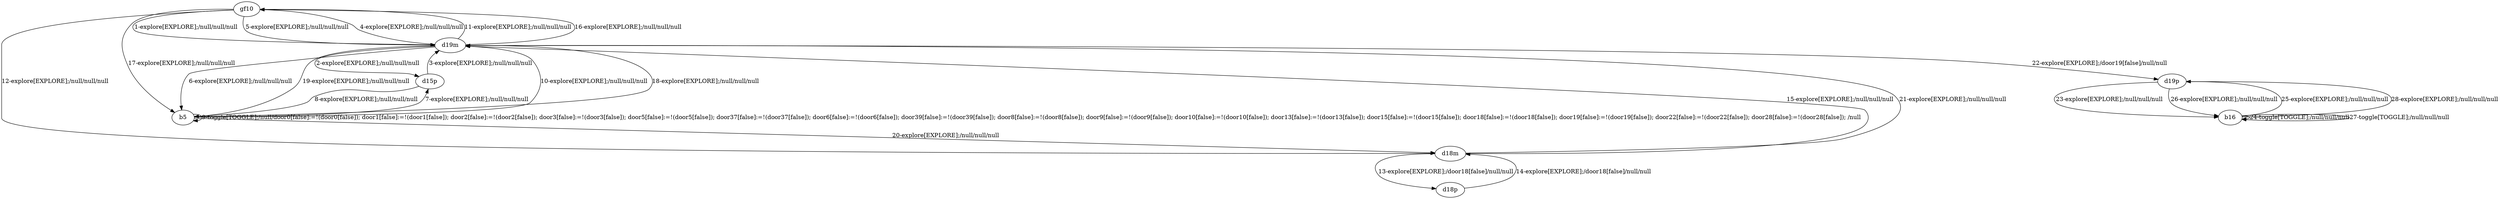 # Total number of goals covered by this test: 1
# d18p --> d18m

digraph g {
"gf10" -> "d19m" [label = "1-explore[EXPLORE];/null/null/null"];
"d19m" -> "d15p" [label = "2-explore[EXPLORE];/null/null/null"];
"d15p" -> "d19m" [label = "3-explore[EXPLORE];/null/null/null"];
"d19m" -> "gf10" [label = "4-explore[EXPLORE];/null/null/null"];
"gf10" -> "d19m" [label = "5-explore[EXPLORE];/null/null/null"];
"d19m" -> "b5" [label = "6-explore[EXPLORE];/null/null/null"];
"b5" -> "d15p" [label = "7-explore[EXPLORE];/null/null/null"];
"d15p" -> "b5" [label = "8-explore[EXPLORE];/null/null/null"];
"b5" -> "b5" [label = "9-toggle[TOGGLE];/null/door0[false]:=!(door0[false]); door1[false]:=!(door1[false]); door2[false]:=!(door2[false]); door3[false]:=!(door3[false]); door5[false]:=!(door5[false]); door37[false]:=!(door37[false]); door6[false]:=!(door6[false]); door39[false]:=!(door39[false]); door8[false]:=!(door8[false]); door9[false]:=!(door9[false]); door10[false]:=!(door10[false]); door13[false]:=!(door13[false]); door15[false]:=!(door15[false]); door18[false]:=!(door18[false]); door19[false]:=!(door19[false]); door22[false]:=!(door22[false]); door28[false]:=!(door28[false]); /null"];
"b5" -> "d19m" [label = "10-explore[EXPLORE];/null/null/null"];
"d19m" -> "gf10" [label = "11-explore[EXPLORE];/null/null/null"];
"gf10" -> "d18m" [label = "12-explore[EXPLORE];/null/null/null"];
"d18m" -> "d18p" [label = "13-explore[EXPLORE];/door18[false]/null/null"];
"d18p" -> "d18m" [label = "14-explore[EXPLORE];/door18[false]/null/null"];
"d18m" -> "d19m" [label = "15-explore[EXPLORE];/null/null/null"];
"d19m" -> "gf10" [label = "16-explore[EXPLORE];/null/null/null"];
"gf10" -> "b5" [label = "17-explore[EXPLORE];/null/null/null"];
"b5" -> "d19m" [label = "18-explore[EXPLORE];/null/null/null"];
"d19m" -> "b5" [label = "19-explore[EXPLORE];/null/null/null"];
"b5" -> "d18m" [label = "20-explore[EXPLORE];/null/null/null"];
"d18m" -> "d19m" [label = "21-explore[EXPLORE];/null/null/null"];
"d19m" -> "d19p" [label = "22-explore[EXPLORE];/door19[false]/null/null"];
"d19p" -> "b16" [label = "23-explore[EXPLORE];/null/null/null"];
"b16" -> "b16" [label = "24-toggle[TOGGLE];/null/null/null"];
"b16" -> "d19p" [label = "25-explore[EXPLORE];/null/null/null"];
"d19p" -> "b16" [label = "26-explore[EXPLORE];/null/null/null"];
"b16" -> "b16" [label = "27-toggle[TOGGLE];/null/null/null"];
"b16" -> "d19p" [label = "28-explore[EXPLORE];/null/null/null"];
}